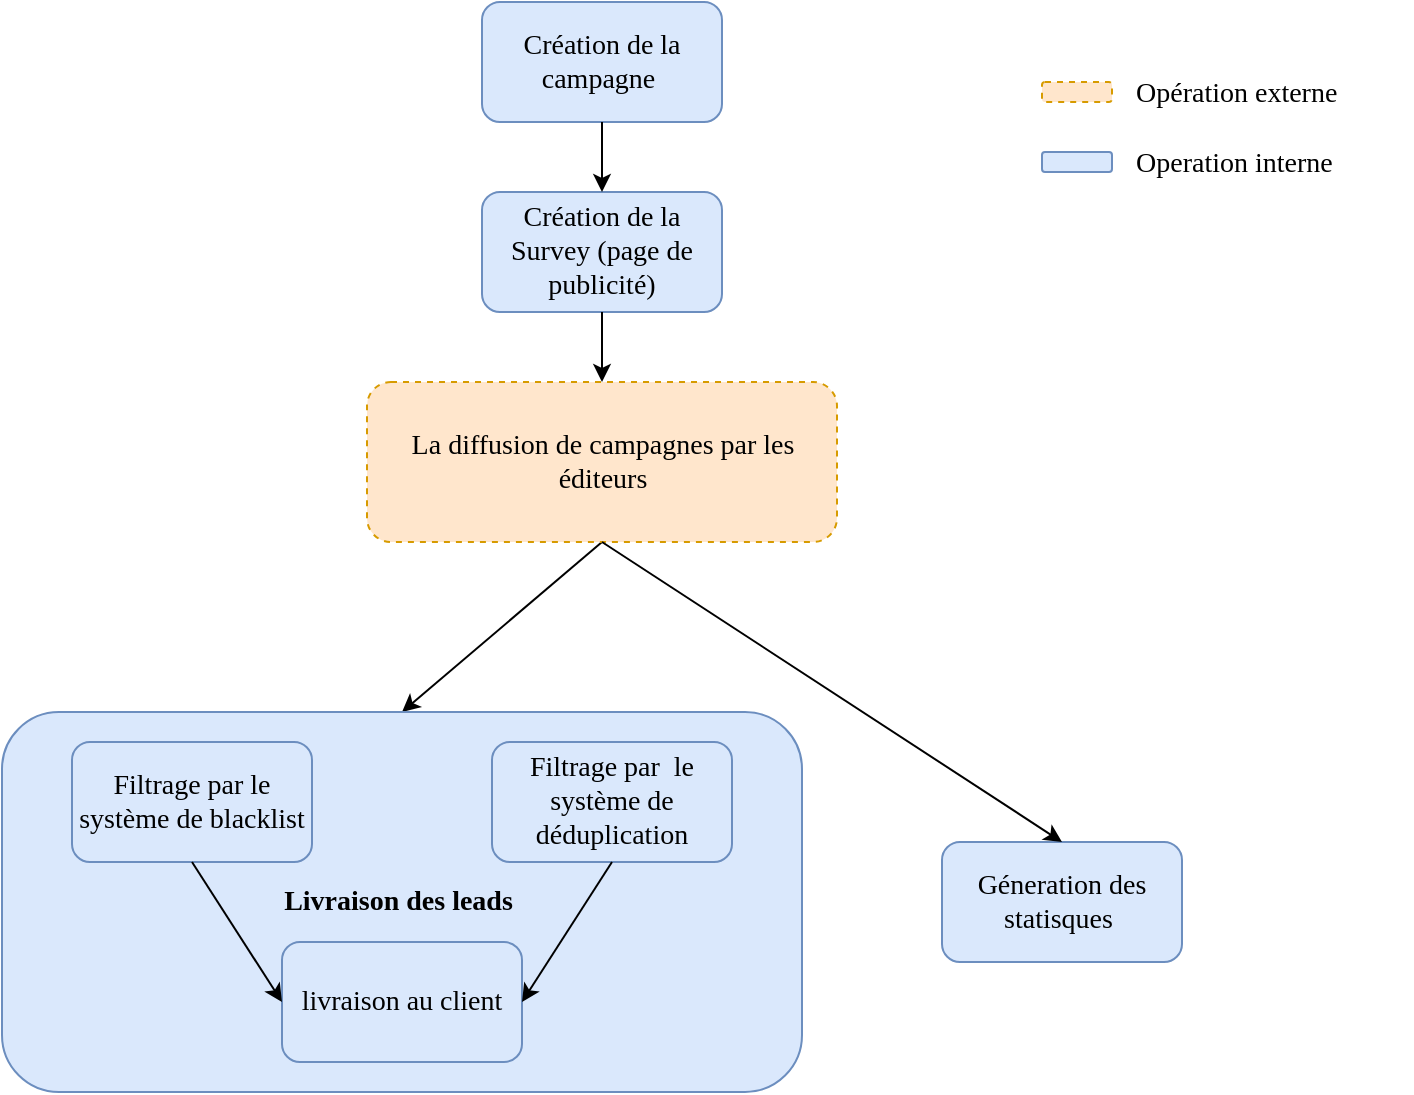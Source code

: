<mxfile version="11.2.8" type="device" pages="1"><diagram id="3bSATsp9mCY7XxpC57f6" name="Page-1"><mxGraphModel dx="2249" dy="713" grid="1" gridSize="10" guides="1" tooltips="1" connect="1" arrows="1" fold="1" page="1" pageScale="1" pageWidth="827" pageHeight="1169" math="0" shadow="0"><root><mxCell id="0"/><mxCell id="1" parent="0"/><mxCell id="R5D7YirBnQlNFHpyKCyr-22" value="" style="group;fontFamily=Times New Roman;fontStyle=0;fontSize=14;" vertex="1" connectable="0" parent="1"><mxGeometry x="-40" width="705" height="400" as="geometry"/></mxCell><mxCell id="R5D7YirBnQlNFHpyKCyr-19" value="" style="endArrow=classic;html=1;entryX=0.5;entryY=0;entryDx=0;entryDy=0;fontFamily=Times New Roman;fontStyle=0;fontSize=14;" edge="1" parent="R5D7YirBnQlNFHpyKCyr-22" target="R5D7YirBnQlNFHpyKCyr-13"><mxGeometry width="50" height="50" relative="1" as="geometry"><mxPoint x="300" y="270" as="sourcePoint"/><mxPoint x="560" y="260" as="targetPoint"/></mxGeometry></mxCell><mxCell id="R5D7YirBnQlNFHpyKCyr-21" value="" style="group;fontFamily=Times New Roman;fontStyle=0;fontSize=14;" vertex="1" connectable="0" parent="R5D7YirBnQlNFHpyKCyr-22"><mxGeometry x="240" width="120" height="170" as="geometry"/></mxCell><mxCell id="R5D7YirBnQlNFHpyKCyr-1" value="Création de la campagne&amp;nbsp;" style="rounded=1;whiteSpace=wrap;html=1;fontFamily=Times New Roman;fontStyle=0;fontSize=14;fillColor=#dae8fc;strokeColor=#6c8ebf;" vertex="1" parent="R5D7YirBnQlNFHpyKCyr-21"><mxGeometry width="120" height="60" as="geometry"/></mxCell><mxCell id="R5D7YirBnQlNFHpyKCyr-2" value="Création de la Survey (page de publicité)" style="rounded=1;whiteSpace=wrap;html=1;fontFamily=Times New Roman;fontStyle=0;fontSize=14;fillColor=#dae8fc;strokeColor=#6c8ebf;" vertex="1" parent="R5D7YirBnQlNFHpyKCyr-21"><mxGeometry y="95" width="120" height="60" as="geometry"/></mxCell><mxCell id="R5D7YirBnQlNFHpyKCyr-6" value="" style="edgeStyle=orthogonalEdgeStyle;rounded=0;orthogonalLoop=1;jettySize=auto;html=1;fontFamily=Times New Roman;fontStyle=0;fontSize=14;" edge="1" parent="R5D7YirBnQlNFHpyKCyr-21" source="R5D7YirBnQlNFHpyKCyr-1" target="R5D7YirBnQlNFHpyKCyr-2"><mxGeometry relative="1" as="geometry"/></mxCell><mxCell id="R5D7YirBnQlNFHpyKCyr-37" value="" style="group" vertex="1" connectable="0" parent="R5D7YirBnQlNFHpyKCyr-22"><mxGeometry y="355" width="400" height="190" as="geometry"/></mxCell><mxCell id="R5D7YirBnQlNFHpyKCyr-13" value="&lt;h3 style=&quot;font-size: 14px;&quot;&gt;Livraison des leads&amp;nbsp;&lt;/h3&gt;" style="rounded=1;whiteSpace=wrap;html=1;fontFamily=Times New Roman;fontStyle=0;fontSize=14;fillColor=#dae8fc;strokeColor=#6c8ebf;" vertex="1" parent="R5D7YirBnQlNFHpyKCyr-37"><mxGeometry width="400" height="190" as="geometry"/></mxCell><mxCell id="R5D7YirBnQlNFHpyKCyr-12" value="Filtrage par&amp;nbsp; le système de déduplication" style="rounded=1;whiteSpace=wrap;html=1;fontFamily=Times New Roman;fontStyle=0;fontSize=14;fillColor=#dae8fc;strokeColor=#6c8ebf;" vertex="1" parent="R5D7YirBnQlNFHpyKCyr-37"><mxGeometry x="245" y="15" width="120" height="60" as="geometry"/></mxCell><mxCell id="R5D7YirBnQlNFHpyKCyr-11" value="Filtrage par le système de blacklist" style="rounded=1;whiteSpace=wrap;html=1;fontFamily=Times New Roman;fontStyle=0;fontSize=14;fillColor=#dae8fc;strokeColor=#6c8ebf;" vertex="1" parent="R5D7YirBnQlNFHpyKCyr-37"><mxGeometry x="35" y="15" width="120" height="60" as="geometry"/></mxCell><mxCell id="R5D7YirBnQlNFHpyKCyr-14" value="livraison au client" style="rounded=1;whiteSpace=wrap;html=1;fontFamily=Times New Roman;fontStyle=0;fontSize=14;fillColor=#dae8fc;strokeColor=#6c8ebf;" vertex="1" parent="R5D7YirBnQlNFHpyKCyr-37"><mxGeometry x="140" y="115" width="120" height="60" as="geometry"/></mxCell><mxCell id="R5D7YirBnQlNFHpyKCyr-24" value="" style="endArrow=classic;html=1;exitX=0.5;exitY=1;exitDx=0;exitDy=0;entryX=0;entryY=0.5;entryDx=0;entryDy=0;fontFamily=Times New Roman;fontStyle=0;fontSize=14;" edge="1" parent="R5D7YirBnQlNFHpyKCyr-37" source="R5D7YirBnQlNFHpyKCyr-11" target="R5D7YirBnQlNFHpyKCyr-14"><mxGeometry width="50" height="50" relative="1" as="geometry"><mxPoint x="70" y="145" as="sourcePoint"/><mxPoint x="120" y="95" as="targetPoint"/></mxGeometry></mxCell><mxCell id="R5D7YirBnQlNFHpyKCyr-25" value="" style="endArrow=classic;html=1;entryX=1;entryY=0.5;entryDx=0;entryDy=0;exitX=0.5;exitY=1;exitDx=0;exitDy=0;fontFamily=Times New Roman;fontStyle=0;fontSize=14;" edge="1" parent="R5D7YirBnQlNFHpyKCyr-37" source="R5D7YirBnQlNFHpyKCyr-12" target="R5D7YirBnQlNFHpyKCyr-14"><mxGeometry width="50" height="50" relative="1" as="geometry"><mxPoint x="282.5" y="60" as="sourcePoint"/><mxPoint x="327.5" y="130" as="targetPoint"/></mxGeometry></mxCell><mxCell id="R5D7YirBnQlNFHpyKCyr-38" value="La diffusion de campagnes par les éditeurs" style="rounded=1;whiteSpace=wrap;html=1;fontFamily=Times New Roman;fontSize=14;dashed=1;fillColor=#ffe6cc;strokeColor=#d79b00;" vertex="1" parent="R5D7YirBnQlNFHpyKCyr-22"><mxGeometry x="182.5" y="190" width="235" height="80" as="geometry"/></mxCell><mxCell id="R5D7YirBnQlNFHpyKCyr-39" value="" style="edgeStyle=orthogonalEdgeStyle;rounded=0;orthogonalLoop=1;jettySize=auto;html=1;fontFamily=Times New Roman;fontSize=14;" edge="1" parent="R5D7YirBnQlNFHpyKCyr-22" source="R5D7YirBnQlNFHpyKCyr-2" target="R5D7YirBnQlNFHpyKCyr-38"><mxGeometry relative="1" as="geometry"/></mxCell><mxCell id="R5D7YirBnQlNFHpyKCyr-41" value="" style="rounded=1;whiteSpace=wrap;html=1;fontFamily=Times New Roman;fontSize=14;dashed=1;fillColor=#ffe6cc;strokeColor=#d79b00;" vertex="1" parent="R5D7YirBnQlNFHpyKCyr-22"><mxGeometry x="520" y="40" width="35" height="10" as="geometry"/></mxCell><mxCell id="R5D7YirBnQlNFHpyKCyr-43" value="" style="rounded=1;whiteSpace=wrap;html=1;fontFamily=Times New Roman;fontSize=14;fillColor=#dae8fc;strokeColor=#6c8ebf;" vertex="1" parent="R5D7YirBnQlNFHpyKCyr-22"><mxGeometry x="520" y="75" width="35" height="10" as="geometry"/></mxCell><mxCell id="R5D7YirBnQlNFHpyKCyr-47" value="Opération externe" style="text;html=1;resizable=0;points=[];autosize=1;align=left;verticalAlign=top;spacingTop=-4;fontSize=14;fontFamily=Times New Roman;" vertex="1" parent="R5D7YirBnQlNFHpyKCyr-22"><mxGeometry x="565" y="35" width="120" height="20" as="geometry"/></mxCell><mxCell id="R5D7YirBnQlNFHpyKCyr-16" value="Géneration des statisques&amp;nbsp;" style="rounded=1;whiteSpace=wrap;html=1;fontFamily=Times New Roman;fontStyle=0;fontSize=14;fillColor=#dae8fc;strokeColor=#6c8ebf;" vertex="1" parent="1"><mxGeometry x="430" y="420" width="120" height="60" as="geometry"/></mxCell><mxCell id="R5D7YirBnQlNFHpyKCyr-18" value="" style="endArrow=classic;html=1;entryX=0.5;entryY=0;entryDx=0;entryDy=0;fontFamily=Times New Roman;fontStyle=0;fontSize=14;exitX=0.5;exitY=1;exitDx=0;exitDy=0;" edge="1" parent="1" source="R5D7YirBnQlNFHpyKCyr-38" target="R5D7YirBnQlNFHpyKCyr-16"><mxGeometry width="50" height="50" relative="1" as="geometry"><mxPoint x="290" y="270" as="sourcePoint"/><mxPoint x="450" y="180" as="targetPoint"/></mxGeometry></mxCell><mxCell id="R5D7YirBnQlNFHpyKCyr-44" value="Operation interne&amp;nbsp;" style="text;html=1;resizable=0;points=[];autosize=1;align=left;verticalAlign=top;spacingTop=-4;fontSize=14;fontFamily=Times New Roman;" vertex="1" parent="1"><mxGeometry x="525" y="70" width="120" height="20" as="geometry"/></mxCell></root></mxGraphModel></diagram></mxfile>
